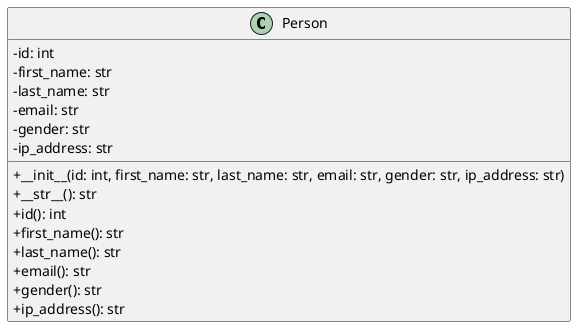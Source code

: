 @startuml
skinparam nodesep 80
hide empty members
skinparam classAttributeIconSize 0

class Person {
    -id: int
    -first_name: str
    -last_name: str
    -email: str
    -gender: str
    -ip_address: str

    +__init__(id: int, first_name: str, last_name: str, email: str, gender: str, ip_address: str)
    +__str__(): str
    +id(): int
    +first_name(): str
    +last_name(): str
    +email(): str
    +gender(): str
    +ip_address(): str
}
@enduml
